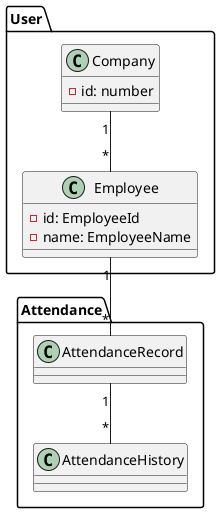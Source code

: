 @startuml

package User {
    class Employee {
        - id: EmployeeId
        - name: EmployeeName
    }

    class Company {
        - id: number
    }
    Company "1"--"*" Employee
}

package Attendance {
    Employee "1"--"*" AttendanceRecord
    AttendanceRecord "1"--"*" AttendanceHistory
}

@enduml